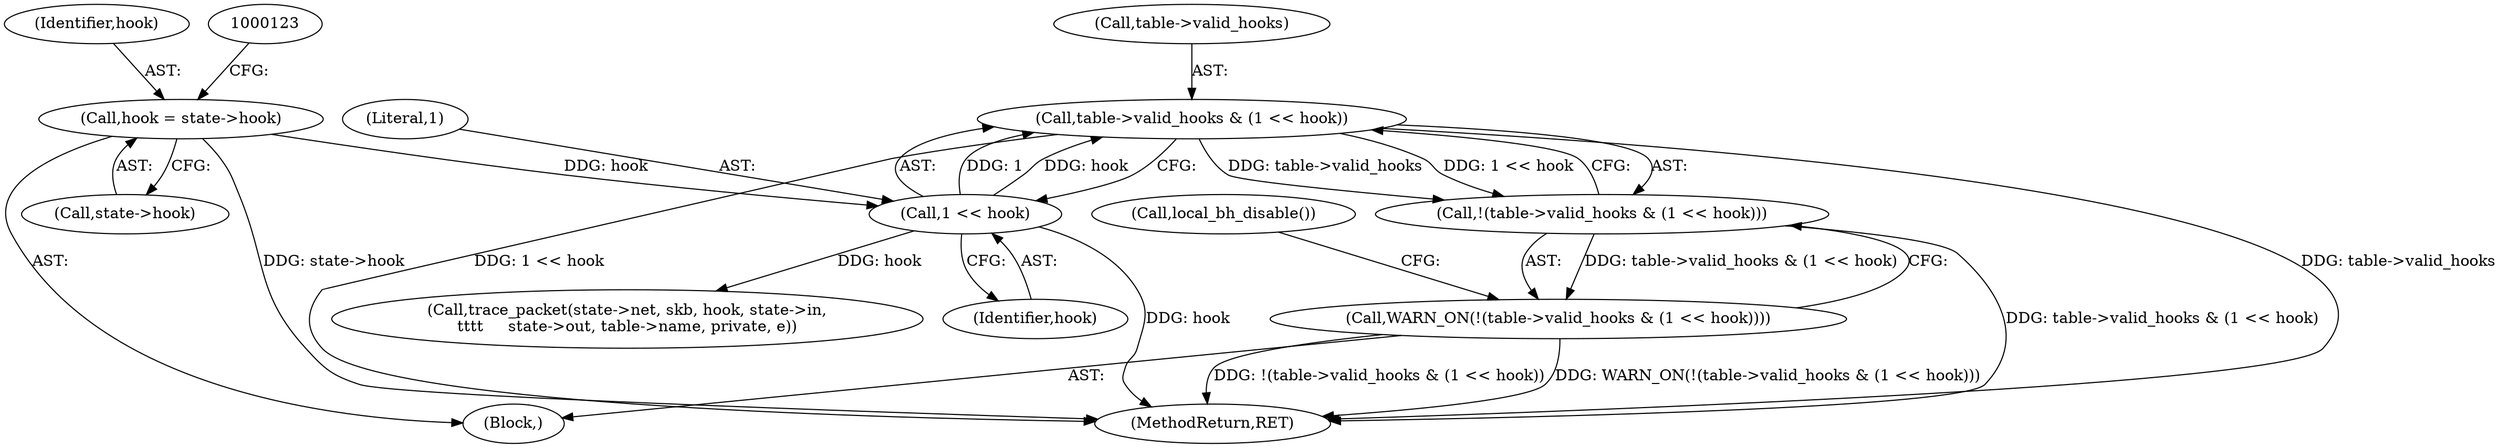digraph "0_linux_57ebd808a97d7c5b1e1afb937c2db22beba3c1f8_0@pointer" {
"1000198" [label="(Call,table->valid_hooks & (1 << hook))"];
"1000202" [label="(Call,1 << hook)"];
"1000116" [label="(Call,hook = state->hook)"];
"1000197" [label="(Call,!(table->valid_hooks & (1 << hook)))"];
"1000196" [label="(Call,WARN_ON(!(table->valid_hooks & (1 << hook))))"];
"1000203" [label="(Literal,1)"];
"1000202" [label="(Call,1 << hook)"];
"1000114" [label="(Block,)"];
"1000197" [label="(Call,!(table->valid_hooks & (1 << hook)))"];
"1000339" [label="(Call,trace_packet(state->net, skb, hook, state->in,\n\t\t\t\t     state->out, table->name, private, e))"];
"1000117" [label="(Identifier,hook)"];
"1000205" [label="(Call,local_bh_disable())"];
"1000506" [label="(MethodReturn,RET)"];
"1000204" [label="(Identifier,hook)"];
"1000196" [label="(Call,WARN_ON(!(table->valid_hooks & (1 << hook))))"];
"1000199" [label="(Call,table->valid_hooks)"];
"1000116" [label="(Call,hook = state->hook)"];
"1000118" [label="(Call,state->hook)"];
"1000198" [label="(Call,table->valid_hooks & (1 << hook))"];
"1000198" -> "1000197"  [label="AST: "];
"1000198" -> "1000202"  [label="CFG: "];
"1000199" -> "1000198"  [label="AST: "];
"1000202" -> "1000198"  [label="AST: "];
"1000197" -> "1000198"  [label="CFG: "];
"1000198" -> "1000506"  [label="DDG: table->valid_hooks"];
"1000198" -> "1000506"  [label="DDG: 1 << hook"];
"1000198" -> "1000197"  [label="DDG: table->valid_hooks"];
"1000198" -> "1000197"  [label="DDG: 1 << hook"];
"1000202" -> "1000198"  [label="DDG: 1"];
"1000202" -> "1000198"  [label="DDG: hook"];
"1000202" -> "1000204"  [label="CFG: "];
"1000203" -> "1000202"  [label="AST: "];
"1000204" -> "1000202"  [label="AST: "];
"1000202" -> "1000506"  [label="DDG: hook"];
"1000116" -> "1000202"  [label="DDG: hook"];
"1000202" -> "1000339"  [label="DDG: hook"];
"1000116" -> "1000114"  [label="AST: "];
"1000116" -> "1000118"  [label="CFG: "];
"1000117" -> "1000116"  [label="AST: "];
"1000118" -> "1000116"  [label="AST: "];
"1000123" -> "1000116"  [label="CFG: "];
"1000116" -> "1000506"  [label="DDG: state->hook"];
"1000197" -> "1000196"  [label="AST: "];
"1000196" -> "1000197"  [label="CFG: "];
"1000197" -> "1000506"  [label="DDG: table->valid_hooks & (1 << hook)"];
"1000197" -> "1000196"  [label="DDG: table->valid_hooks & (1 << hook)"];
"1000196" -> "1000114"  [label="AST: "];
"1000205" -> "1000196"  [label="CFG: "];
"1000196" -> "1000506"  [label="DDG: !(table->valid_hooks & (1 << hook))"];
"1000196" -> "1000506"  [label="DDG: WARN_ON(!(table->valid_hooks & (1 << hook)))"];
}
